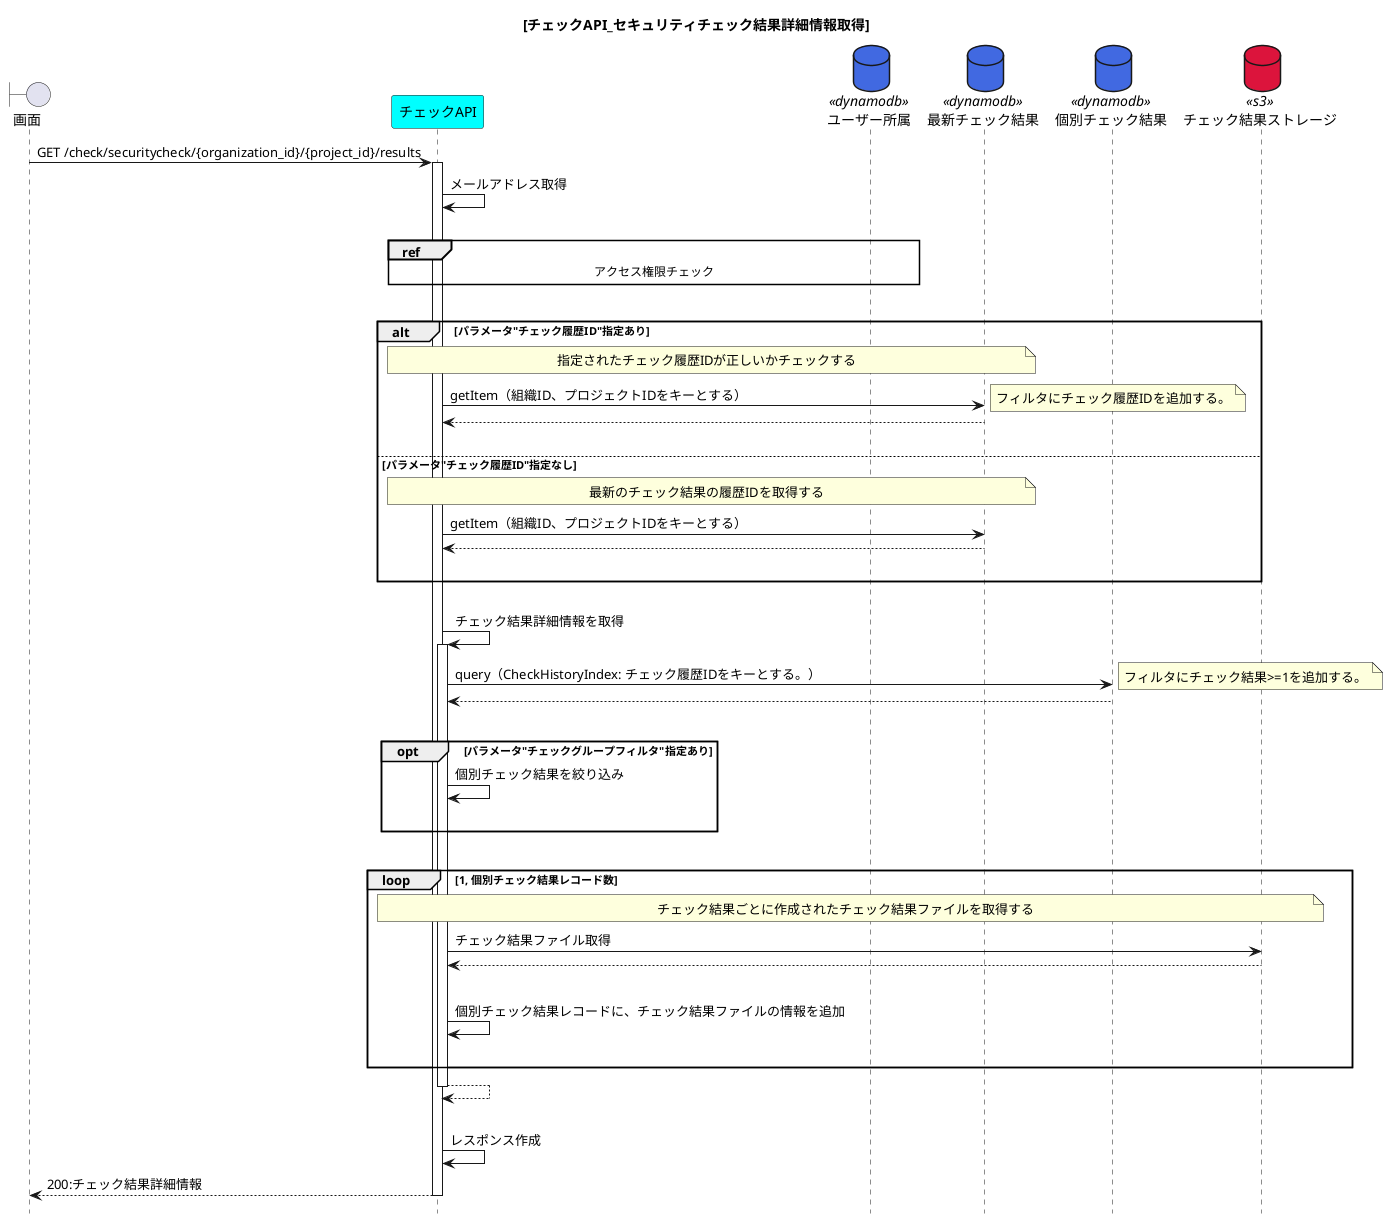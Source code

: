 @startuml{API_チェック_セキュリティチェック結果詳細情報取得.png}
title [チェックAPI_セキュリティチェック結果詳細情報取得]
hide footbox

boundary 画面 as view
participant チェックAPI as api_check #cyan
database ユーザー所属 as table_affiliation <<dynamodb>> #royalblue
database 最新チェック結果 as table_latest_check <<dynamodb>> #royalblue
database 個別チェック結果 as table_check_result_items <<dynamodb>> #royalblue
database チェック結果ストレージ as storage <<s3>> #crimson

view -> api_check :GET /check/securitycheck/{organization_id}/{project_id}/results
activate api_check
    api_check -> api_check :メールアドレス取得
    |||
    ref over api_check, table_affiliation :アクセス権限チェック
    |||
    alt パラメータ"チェック履歴ID"指定あり
        note over api_check, table_latest_check :指定されたチェック履歴IDが正しいかチェックする
        api_check -> table_latest_check :getItem（組織ID、プロジェクトIDをキーとする）
        note right :フィルタにチェック履歴IDを追加する。
        table_latest_check --> api_check
        |||
    else パラメータ"チェック履歴ID"指定なし
        note over api_check, table_latest_check :最新のチェック結果の履歴IDを取得する
        api_check -> table_latest_check :getItem（組織ID、プロジェクトIDをキーとする）
        table_latest_check --> api_check
        |||
    end
    |||
    api_check -> api_check :チェック結果詳細情報を取得
    activate api_check
        api_check -> table_check_result_items :query（CheckHistoryIndex: チェック履歴IDをキーとする。）
        note right :フィルタにチェック結果>=1を追加する。
        table_check_result_items --> api_check
        |||
        opt パラメータ"チェックグループフィルタ"指定あり
            api_check -> api_check :個別チェック結果を絞り込み
            |||
        end
        |||
        loop 1, 個別チェック結果レコード数
            note over api_check, storage :チェック結果ごとに作成されたチェック結果ファイルを取得する
            api_check -> storage :チェック結果ファイル取得
            storage --> api_check
            |||
            api_check -> api_check :個別チェック結果レコードに、チェック結果ファイルの情報を追加
            |||
        end
        api_check --> api_check
    deactivate api_check
    |||
    api_check -> api_check :レスポンス作成
    api_check --> view :200:チェック結果詳細情報

deactivate api_check
@enduml
